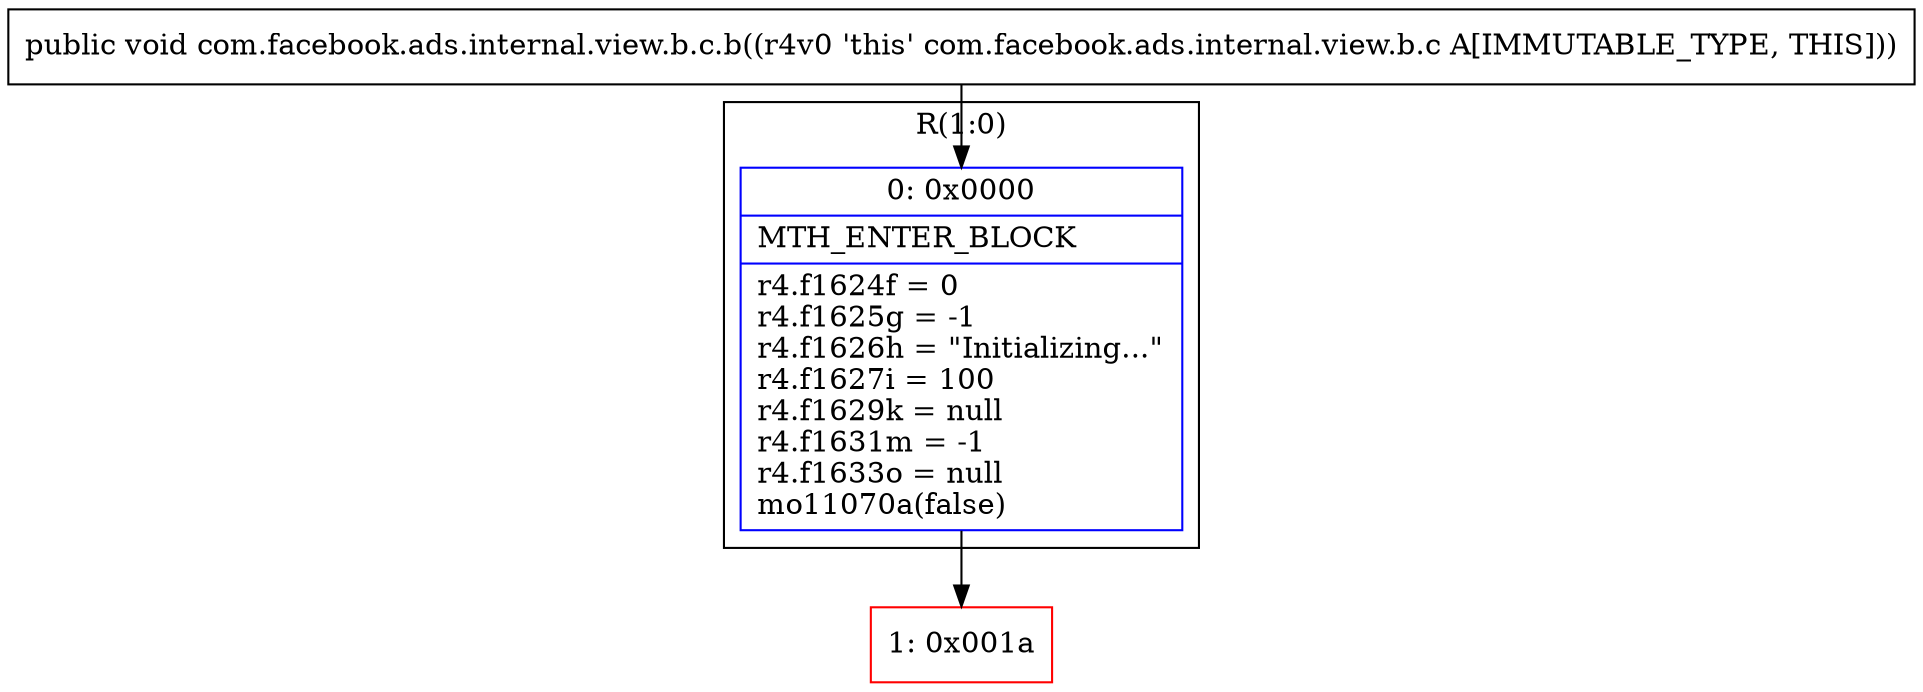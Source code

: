 digraph "CFG forcom.facebook.ads.internal.view.b.c.b()V" {
subgraph cluster_Region_1247570991 {
label = "R(1:0)";
node [shape=record,color=blue];
Node_0 [shape=record,label="{0\:\ 0x0000|MTH_ENTER_BLOCK\l|r4.f1624f = 0\lr4.f1625g = \-1\lr4.f1626h = \"Initializing...\"\lr4.f1627i = 100\lr4.f1629k = null\lr4.f1631m = \-1\lr4.f1633o = null\lmo11070a(false)\l}"];
}
Node_1 [shape=record,color=red,label="{1\:\ 0x001a}"];
MethodNode[shape=record,label="{public void com.facebook.ads.internal.view.b.c.b((r4v0 'this' com.facebook.ads.internal.view.b.c A[IMMUTABLE_TYPE, THIS])) }"];
MethodNode -> Node_0;
Node_0 -> Node_1;
}

